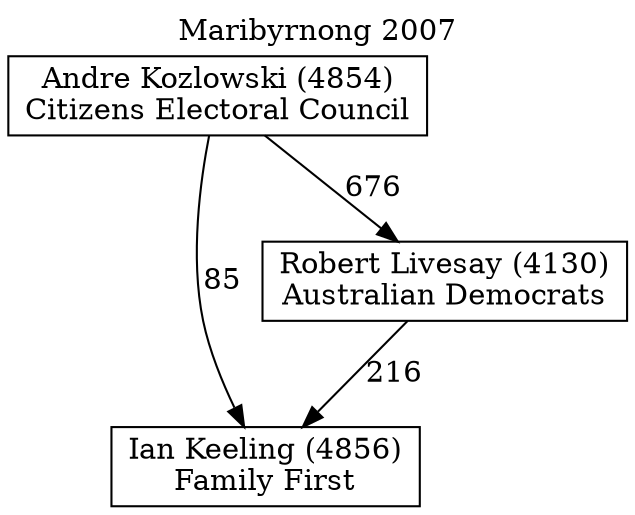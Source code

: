// House preference flow
digraph "Ian Keeling (4856)_Maribyrnong_2007" {
	graph [label="Maribyrnong 2007" labelloc=t mclimit=10]
	node [shape=box]
	"Ian Keeling (4856)" [label="Ian Keeling (4856)
Family First"]
	"Robert Livesay (4130)" [label="Robert Livesay (4130)
Australian Democrats"]
	"Andre Kozlowski (4854)" [label="Andre Kozlowski (4854)
Citizens Electoral Council"]
	"Robert Livesay (4130)" -> "Ian Keeling (4856)" [label=216]
	"Andre Kozlowski (4854)" -> "Robert Livesay (4130)" [label=676]
	"Andre Kozlowski (4854)" -> "Ian Keeling (4856)" [label=85]
}
